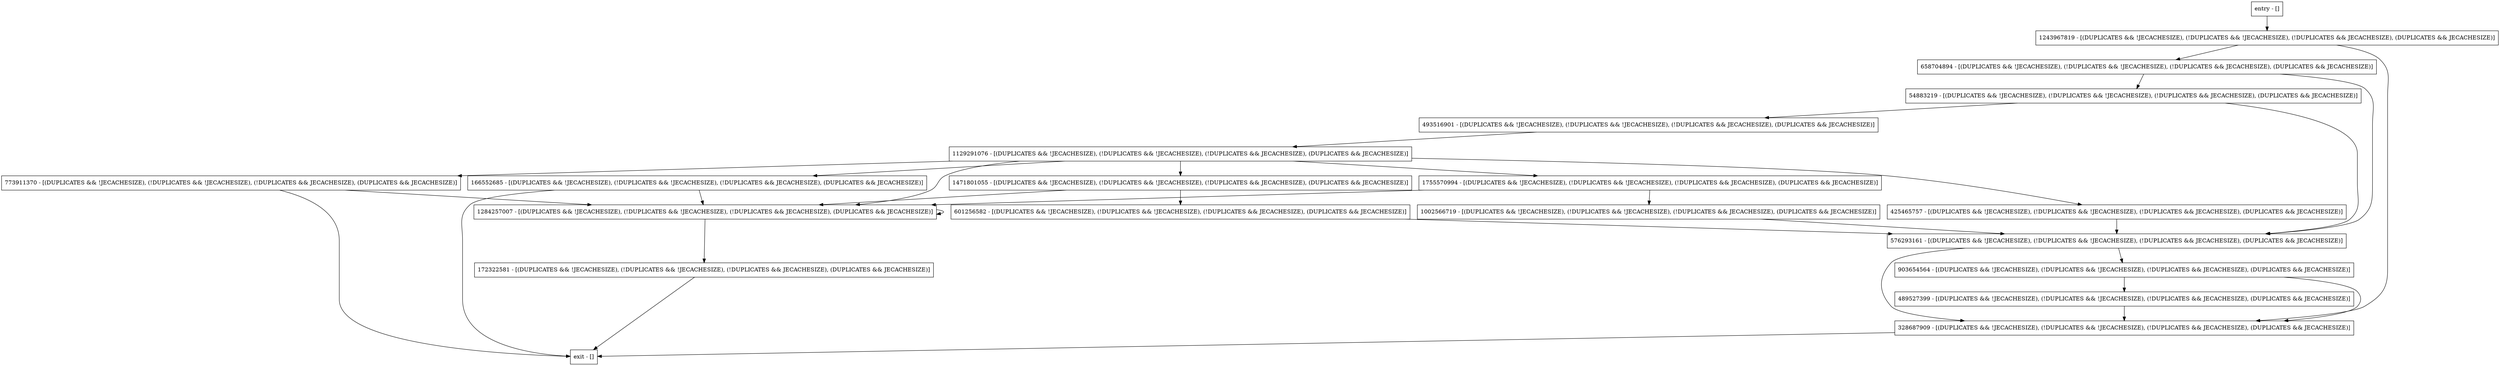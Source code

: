digraph handleClosed {
node [shape=record];
903654564 [label="903654564 - [(DUPLICATES && !JECACHESIZE), (!DUPLICATES && !JECACHESIZE), (!DUPLICATES && JECACHESIZE), (DUPLICATES && JECACHESIZE)]"];
425465757 [label="425465757 - [(DUPLICATES && !JECACHESIZE), (!DUPLICATES && !JECACHESIZE), (!DUPLICATES && JECACHESIZE), (DUPLICATES && JECACHESIZE)]"];
1471801055 [label="1471801055 - [(DUPLICATES && !JECACHESIZE), (!DUPLICATES && !JECACHESIZE), (!DUPLICATES && JECACHESIZE), (DUPLICATES && JECACHESIZE)]"];
773911370 [label="773911370 - [(DUPLICATES && !JECACHESIZE), (!DUPLICATES && !JECACHESIZE), (!DUPLICATES && JECACHESIZE), (DUPLICATES && JECACHESIZE)]"];
328687909 [label="328687909 - [(DUPLICATES && !JECACHESIZE), (!DUPLICATES && !JECACHESIZE), (!DUPLICATES && JECACHESIZE), (DUPLICATES && JECACHESIZE)]"];
1284257007 [label="1284257007 - [(DUPLICATES && !JECACHESIZE), (!DUPLICATES && !JECACHESIZE), (!DUPLICATES && JECACHESIZE), (DUPLICATES && JECACHESIZE)]"];
493516901 [label="493516901 - [(DUPLICATES && !JECACHESIZE), (!DUPLICATES && !JECACHESIZE), (!DUPLICATES && JECACHESIZE), (DUPLICATES && JECACHESIZE)]"];
166552685 [label="166552685 - [(DUPLICATES && !JECACHESIZE), (!DUPLICATES && !JECACHESIZE), (!DUPLICATES && JECACHESIZE), (DUPLICATES && JECACHESIZE)]"];
entry [label="entry - []"];
exit [label="exit - []"];
658704894 [label="658704894 - [(DUPLICATES && !JECACHESIZE), (!DUPLICATES && !JECACHESIZE), (!DUPLICATES && JECACHESIZE), (DUPLICATES && JECACHESIZE)]"];
1755570994 [label="1755570994 - [(DUPLICATES && !JECACHESIZE), (!DUPLICATES && !JECACHESIZE), (!DUPLICATES && JECACHESIZE), (DUPLICATES && JECACHESIZE)]"];
172322581 [label="172322581 - [(DUPLICATES && !JECACHESIZE), (!DUPLICATES && !JECACHESIZE), (!DUPLICATES && JECACHESIZE), (DUPLICATES && JECACHESIZE)]"];
1243967819 [label="1243967819 - [(DUPLICATES && !JECACHESIZE), (!DUPLICATES && !JECACHESIZE), (!DUPLICATES && JECACHESIZE), (DUPLICATES && JECACHESIZE)]"];
54883219 [label="54883219 - [(DUPLICATES && !JECACHESIZE), (!DUPLICATES && !JECACHESIZE), (!DUPLICATES && JECACHESIZE), (DUPLICATES && JECACHESIZE)]"];
489527399 [label="489527399 - [(DUPLICATES && !JECACHESIZE), (!DUPLICATES && !JECACHESIZE), (!DUPLICATES && JECACHESIZE), (DUPLICATES && JECACHESIZE)]"];
601256582 [label="601256582 - [(DUPLICATES && !JECACHESIZE), (!DUPLICATES && !JECACHESIZE), (!DUPLICATES && JECACHESIZE), (DUPLICATES && JECACHESIZE)]"];
1002566719 [label="1002566719 - [(DUPLICATES && !JECACHESIZE), (!DUPLICATES && !JECACHESIZE), (!DUPLICATES && JECACHESIZE), (DUPLICATES && JECACHESIZE)]"];
576293161 [label="576293161 - [(DUPLICATES && !JECACHESIZE), (!DUPLICATES && !JECACHESIZE), (!DUPLICATES && JECACHESIZE), (DUPLICATES && JECACHESIZE)]"];
1129291076 [label="1129291076 - [(DUPLICATES && !JECACHESIZE), (!DUPLICATES && !JECACHESIZE), (!DUPLICATES && JECACHESIZE), (DUPLICATES && JECACHESIZE)]"];
entry;
exit;
903654564 -> 489527399;
903654564 -> 328687909;
425465757 -> 576293161;
1471801055 -> 1284257007;
1471801055 -> 601256582;
773911370 -> exit;
773911370 -> 1284257007;
328687909 -> exit;
1284257007 -> 172322581;
1284257007 -> 1284257007;
493516901 -> 1129291076;
166552685 -> exit;
166552685 -> 1284257007;
entry -> 1243967819;
658704894 -> 54883219;
658704894 -> 576293161;
1755570994 -> 1284257007;
1755570994 -> 1002566719;
172322581 -> exit;
1243967819 -> 658704894;
1243967819 -> 328687909;
54883219 -> 493516901;
54883219 -> 576293161;
489527399 -> 328687909;
601256582 -> 576293161;
1002566719 -> 576293161;
576293161 -> 903654564;
576293161 -> 328687909;
1129291076 -> 425465757;
1129291076 -> 1755570994;
1129291076 -> 1471801055;
1129291076 -> 773911370;
1129291076 -> 1284257007;
1129291076 -> 166552685;
}
